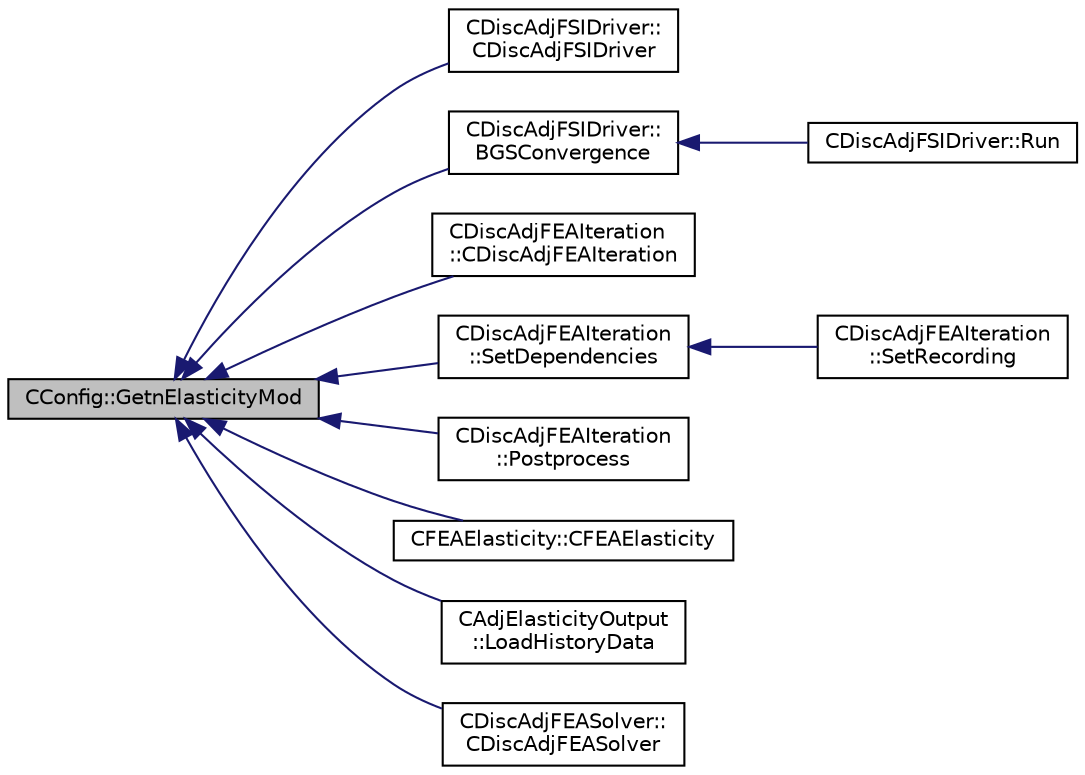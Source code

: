 digraph "CConfig::GetnElasticityMod"
{
  edge [fontname="Helvetica",fontsize="10",labelfontname="Helvetica",labelfontsize="10"];
  node [fontname="Helvetica",fontsize="10",shape=record];
  rankdir="LR";
  Node8445 [label="CConfig::GetnElasticityMod",height=0.2,width=0.4,color="black", fillcolor="grey75", style="filled", fontcolor="black"];
  Node8445 -> Node8446 [dir="back",color="midnightblue",fontsize="10",style="solid",fontname="Helvetica"];
  Node8446 [label="CDiscAdjFSIDriver::\lCDiscAdjFSIDriver",height=0.2,width=0.4,color="black", fillcolor="white", style="filled",URL="$class_c_disc_adj_f_s_i_driver.html#a8344e360dcd6fdc913a79364d809f9b3",tooltip="Constructor of the class. "];
  Node8445 -> Node8447 [dir="back",color="midnightblue",fontsize="10",style="solid",fontname="Helvetica"];
  Node8447 [label="CDiscAdjFSIDriver::\lBGSConvergence",height=0.2,width=0.4,color="black", fillcolor="white", style="filled",URL="$class_c_disc_adj_f_s_i_driver.html#a781367e50928b0355cd9cfb145cc7e58",tooltip="Check the convergence of BGS subiteration process. "];
  Node8447 -> Node8448 [dir="back",color="midnightblue",fontsize="10",style="solid",fontname="Helvetica"];
  Node8448 [label="CDiscAdjFSIDriver::Run",height=0.2,width=0.4,color="black", fillcolor="white", style="filled",URL="$class_c_disc_adj_f_s_i_driver.html#a2e965d6e9c4dcfc296077cae225cab21",tooltip="Run a Discrete Adjoint iteration for the FSI problem. "];
  Node8445 -> Node8449 [dir="back",color="midnightblue",fontsize="10",style="solid",fontname="Helvetica"];
  Node8449 [label="CDiscAdjFEAIteration\l::CDiscAdjFEAIteration",height=0.2,width=0.4,color="black", fillcolor="white", style="filled",URL="$class_c_disc_adj_f_e_a_iteration.html#a535696cf262a09cb247d298a4e9a7cd4",tooltip="Constructor of the class. "];
  Node8445 -> Node8450 [dir="back",color="midnightblue",fontsize="10",style="solid",fontname="Helvetica"];
  Node8450 [label="CDiscAdjFEAIteration\l::SetDependencies",height=0.2,width=0.4,color="black", fillcolor="white", style="filled",URL="$class_c_disc_adj_f_e_a_iteration.html#a503647a65a1545432318e3f7fb925aff",tooltip="Compute necessary variables that depend on the variables in the numerics (E, Nu...) "];
  Node8450 -> Node8451 [dir="back",color="midnightblue",fontsize="10",style="solid",fontname="Helvetica"];
  Node8451 [label="CDiscAdjFEAIteration\l::SetRecording",height=0.2,width=0.4,color="black", fillcolor="white", style="filled",URL="$class_c_disc_adj_f_e_a_iteration.html#ad5f0dcb01d13560ce5245301646dc3bd",tooltip="Record a single iteration of the direct FEM system. "];
  Node8445 -> Node8452 [dir="back",color="midnightblue",fontsize="10",style="solid",fontname="Helvetica"];
  Node8452 [label="CDiscAdjFEAIteration\l::Postprocess",height=0.2,width=0.4,color="black", fillcolor="white", style="filled",URL="$class_c_disc_adj_f_e_a_iteration.html#ab31e2bdb653756de9f890bd29c757767",tooltip="Postprocesses the discrete adjoint mean flow system before heading to another physics system or the n..."];
  Node8445 -> Node8453 [dir="back",color="midnightblue",fontsize="10",style="solid",fontname="Helvetica"];
  Node8453 [label="CFEAElasticity::CFEAElasticity",height=0.2,width=0.4,color="black", fillcolor="white", style="filled",URL="$class_c_f_e_a_elasticity.html#ad1c14749a7ca01a53ad55fe1f7297c06",tooltip="Constructor of the class (overload). "];
  Node8445 -> Node8454 [dir="back",color="midnightblue",fontsize="10",style="solid",fontname="Helvetica"];
  Node8454 [label="CAdjElasticityOutput\l::LoadHistoryData",height=0.2,width=0.4,color="black", fillcolor="white", style="filled",URL="$class_c_adj_elasticity_output.html#a2d5c7ecbb41aa56b9fd72724bff78c2a",tooltip="Load the history output field values. "];
  Node8445 -> Node8455 [dir="back",color="midnightblue",fontsize="10",style="solid",fontname="Helvetica"];
  Node8455 [label="CDiscAdjFEASolver::\lCDiscAdjFEASolver",height=0.2,width=0.4,color="black", fillcolor="white", style="filled",URL="$class_c_disc_adj_f_e_a_solver.html#ae74a58b4ee4459687d1c4f4e0d0e15ff"];
}
